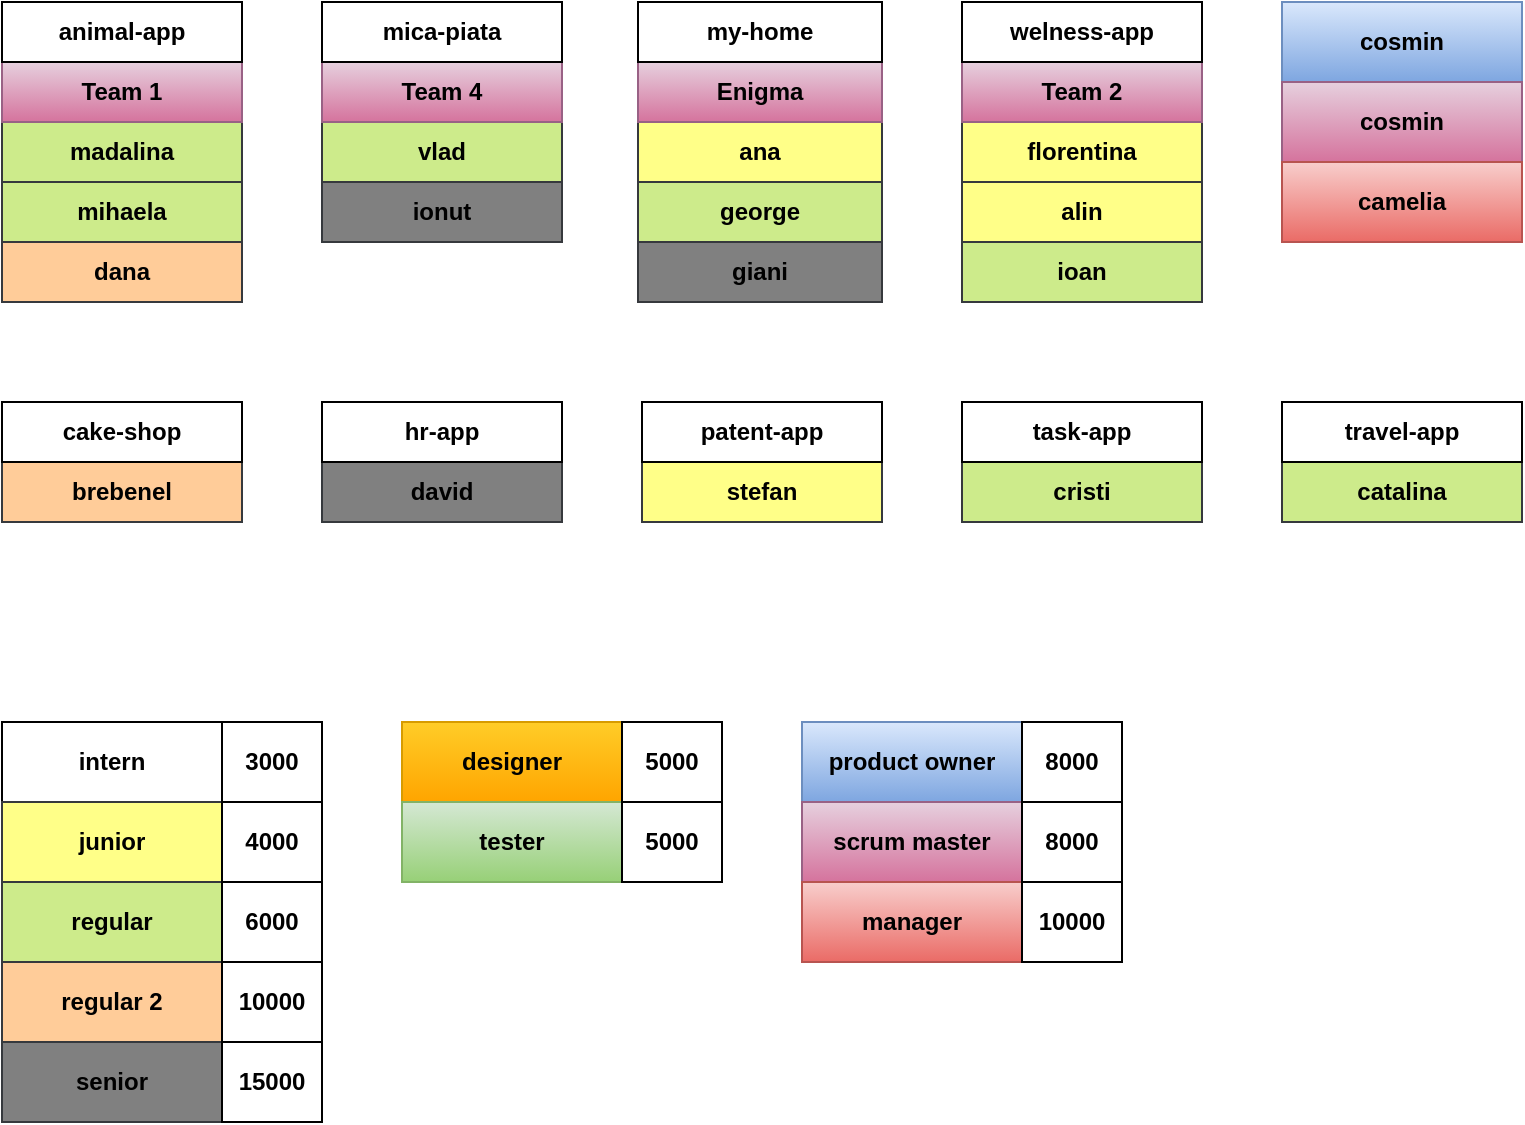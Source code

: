<mxfile version="14.7.4" type="embed"><diagram id="mBz3AGuGxKc1HoNxblct" name="team"><mxGraphModel dx="953" dy="698" grid="1" gridSize="10" guides="1" tooltips="1" connect="1" arrows="1" fold="1" page="1" pageScale="1" pageWidth="850" pageHeight="1100" math="0" shadow="0"><root><mxCell id="0"/><mxCell id="1" parent="0"/><mxCell id="2" value="intern" style="rounded=0;whiteSpace=wrap;html=1;fontStyle=1" parent="1" vertex="1"><mxGeometry x="40" y="400" width="110" height="40" as="geometry"/></mxCell><mxCell id="3" value="junior" style="rounded=0;whiteSpace=wrap;html=1;fillColor=#ffff88;strokeColor=#36393d;fontStyle=1" parent="1" vertex="1"><mxGeometry x="40" y="440" width="110" height="40" as="geometry"/></mxCell><mxCell id="4" value="senior" style="rounded=0;whiteSpace=wrap;html=1;strokeColor=#36393d;fontStyle=1;fillColor=#808080;" parent="1" vertex="1"><mxGeometry x="40" y="560" width="110" height="40" as="geometry"/></mxCell><mxCell id="5" value="regular" style="rounded=0;whiteSpace=wrap;html=1;fillColor=#cdeb8b;strokeColor=#36393d;fontStyle=1;" parent="1" vertex="1"><mxGeometry x="40" y="480" width="110" height="40" as="geometry"/></mxCell><mxCell id="6" value="regular 2" style="rounded=0;whiteSpace=wrap;html=1;strokeColor=#36393d;fontStyle=1;fillColor=#FFCC99;" parent="1" vertex="1"><mxGeometry x="40" y="520" width="110" height="40" as="geometry"/></mxCell><mxCell id="26" value="" style="group" parent="1" vertex="1" connectable="0"><mxGeometry x="360" y="240" width="120" height="60" as="geometry"/></mxCell><mxCell id="27" value="stefan" style="rounded=0;whiteSpace=wrap;html=1;fillColor=#ffff88;strokeColor=#36393d;fontStyle=1" parent="26" vertex="1"><mxGeometry y="30" width="120.0" height="30" as="geometry"/></mxCell><mxCell id="28" value="patent-app" style="rounded=0;whiteSpace=wrap;html=1;fontStyle=1" parent="26" vertex="1"><mxGeometry width="120.0" height="30" as="geometry"/></mxCell><mxCell id="41" value="3000" style="rounded=0;whiteSpace=wrap;html=1;fontStyle=1" parent="1" vertex="1"><mxGeometry x="150" y="400" width="50" height="40" as="geometry"/></mxCell><mxCell id="42" value="4000" style="rounded=0;whiteSpace=wrap;html=1;fontStyle=1" parent="1" vertex="1"><mxGeometry x="150" y="440" width="50" height="40" as="geometry"/></mxCell><mxCell id="43" value="6000" style="rounded=0;whiteSpace=wrap;html=1;fontStyle=1" parent="1" vertex="1"><mxGeometry x="150" y="480" width="50" height="40" as="geometry"/></mxCell><mxCell id="44" value="15000" style="rounded=0;whiteSpace=wrap;html=1;fontStyle=1" parent="1" vertex="1"><mxGeometry x="150" y="560" width="50" height="40" as="geometry"/></mxCell><mxCell id="45" value="10000" style="rounded=0;whiteSpace=wrap;html=1;fontStyle=1" parent="1" vertex="1"><mxGeometry x="150" y="520" width="50" height="40" as="geometry"/></mxCell><mxCell id="46" value="product owner" style="rounded=0;whiteSpace=wrap;html=1;fillColor=#dae8fc;strokeColor=#6c8ebf;fontStyle=1;gradientColor=#7ea6e0;" parent="1" vertex="1"><mxGeometry x="440" y="400" width="110" height="40" as="geometry"/></mxCell><mxCell id="48" value="8000" style="rounded=0;whiteSpace=wrap;html=1;fontStyle=1" parent="1" vertex="1"><mxGeometry x="550" y="400" width="50" height="40" as="geometry"/></mxCell><mxCell id="49" value="scrum master" style="rounded=0;whiteSpace=wrap;html=1;fillColor=#e6d0de;strokeColor=#996185;fontStyle=1;gradientColor=#d5739d;" parent="1" vertex="1"><mxGeometry x="440" y="440" width="110" height="40" as="geometry"/></mxCell><mxCell id="50" value="8000" style="rounded=0;whiteSpace=wrap;html=1;fontStyle=1" parent="1" vertex="1"><mxGeometry x="550" y="440" width="50" height="40" as="geometry"/></mxCell><mxCell id="51" value="manager" style="rounded=0;whiteSpace=wrap;html=1;fillColor=#f8cecc;strokeColor=#b85450;fontStyle=1;gradientColor=#ea6b66;" parent="1" vertex="1"><mxGeometry x="440" y="480" width="110" height="40" as="geometry"/></mxCell><mxCell id="52" value="10000" style="rounded=0;whiteSpace=wrap;html=1;fontStyle=1" parent="1" vertex="1"><mxGeometry x="550" y="480" width="50" height="40" as="geometry"/></mxCell><mxCell id="56" value="designer" style="rounded=0;whiteSpace=wrap;html=1;fillColor=#ffcd28;strokeColor=#d79b00;fontStyle=1;gradientColor=#ffa500;" parent="1" vertex="1"><mxGeometry x="240" y="400" width="110" height="40" as="geometry"/></mxCell><mxCell id="57" value="5000" style="rounded=0;whiteSpace=wrap;html=1;fontStyle=1" parent="1" vertex="1"><mxGeometry x="350" y="400" width="50" height="40" as="geometry"/></mxCell><mxCell id="58" value="tester" style="rounded=0;whiteSpace=wrap;html=1;fillColor=#d5e8d4;strokeColor=#82b366;fontStyle=1;gradientColor=#97d077;" parent="1" vertex="1"><mxGeometry x="240" y="440" width="110" height="40" as="geometry"/></mxCell><mxCell id="59" value="5000" style="rounded=0;whiteSpace=wrap;html=1;fontStyle=1" parent="1" vertex="1"><mxGeometry x="350" y="440" width="50" height="40" as="geometry"/></mxCell><mxCell id="87" value="" style="group" parent="1" vertex="1" connectable="0"><mxGeometry x="680" y="240" width="120" height="60" as="geometry"/></mxCell><mxCell id="88" value="catalina" style="rounded=0;whiteSpace=wrap;html=1;fillColor=#cdeb8b;strokeColor=#36393d;fontStyle=1;" parent="87" vertex="1"><mxGeometry y="30" width="120.0" height="30" as="geometry"/></mxCell><mxCell id="89" value="travel-app" style="rounded=0;whiteSpace=wrap;html=1;fontStyle=1" parent="87" vertex="1"><mxGeometry width="120.0" height="30" as="geometry"/></mxCell><mxCell id="90" value="" style="group" parent="1" vertex="1" connectable="0"><mxGeometry x="520" y="240" width="120" height="60" as="geometry"/></mxCell><mxCell id="91" value="cristi" style="rounded=0;whiteSpace=wrap;html=1;fillColor=#cdeb8b;strokeColor=#36393d;fontStyle=1;" parent="90" vertex="1"><mxGeometry y="30" width="120.0" height="30" as="geometry"/></mxCell><mxCell id="92" value="task-app" style="rounded=0;whiteSpace=wrap;html=1;fontStyle=1" parent="90" vertex="1"><mxGeometry width="120.0" height="30" as="geometry"/></mxCell><mxCell id="93" value="" style="group" parent="1" vertex="1" connectable="0"><mxGeometry x="40" y="240" width="120" height="60" as="geometry"/></mxCell><mxCell id="94" value="brebenel" style="rounded=0;whiteSpace=wrap;html=1;strokeColor=#36393d;fontStyle=1;fillColor=#FFCC99;" parent="93" vertex="1"><mxGeometry y="30" width="120.0" height="30" as="geometry"/></mxCell><mxCell id="95" value="cake-shop" style="rounded=0;whiteSpace=wrap;html=1;fontStyle=1" parent="93" vertex="1"><mxGeometry width="120.0" height="30" as="geometry"/></mxCell><mxCell id="96" value="" style="group" parent="1" vertex="1" connectable="0"><mxGeometry x="200" y="240" width="120" height="60" as="geometry"/></mxCell><mxCell id="97" value="david" style="rounded=0;whiteSpace=wrap;html=1;strokeColor=#36393d;fontStyle=1;fillColor=#808080;" parent="96" vertex="1"><mxGeometry y="30" width="120" height="30" as="geometry"/></mxCell><mxCell id="98" value="hr-app" style="rounded=0;whiteSpace=wrap;html=1;fontStyle=1" parent="96" vertex="1"><mxGeometry width="120" height="30" as="geometry"/></mxCell><mxCell id="116" value="" style="group" vertex="1" connectable="0" parent="1"><mxGeometry x="40" y="40" width="120" height="150" as="geometry"/></mxCell><mxCell id="65" value="madalina" style="rounded=0;whiteSpace=wrap;html=1;fillColor=#cdeb8b;strokeColor=#36393d;fontStyle=1;" parent="116" vertex="1"><mxGeometry y="60" width="120.0" height="30" as="geometry"/></mxCell><mxCell id="66" value="mihaela" style="rounded=0;whiteSpace=wrap;html=1;fillColor=#cdeb8b;strokeColor=#36393d;fontStyle=1;" parent="116" vertex="1"><mxGeometry y="90" width="120.0" height="30" as="geometry"/></mxCell><mxCell id="67" value="dana" style="rounded=0;whiteSpace=wrap;html=1;strokeColor=#36393d;fontStyle=1;fillColor=#FFCC99;" parent="116" vertex="1"><mxGeometry y="120" width="120.0" height="30" as="geometry"/></mxCell><mxCell id="76" value="Team 1" style="rounded=0;whiteSpace=wrap;html=1;fontStyle=1;gradientColor=#d5739d;fillColor=#e6d0de;strokeColor=#996185;" parent="116" vertex="1"><mxGeometry y="30" width="120.0" height="30" as="geometry"/></mxCell><mxCell id="80" value="animal-app" style="rounded=0;whiteSpace=wrap;html=1;fontStyle=1" parent="116" vertex="1"><mxGeometry width="120.0" height="30" as="geometry"/></mxCell><mxCell id="117" value="" style="group" vertex="1" connectable="0" parent="1"><mxGeometry x="200" y="40" width="120" height="120" as="geometry"/></mxCell><mxCell id="74" value="ionut" style="rounded=0;whiteSpace=wrap;html=1;strokeColor=#36393d;fontStyle=1;fillColor=#808080;" parent="117" vertex="1"><mxGeometry y="90" width="120" height="30" as="geometry"/></mxCell><mxCell id="75" value="vlad" style="rounded=0;whiteSpace=wrap;html=1;fillColor=#cdeb8b;strokeColor=#36393d;fontStyle=1;" parent="117" vertex="1"><mxGeometry y="60" width="120" height="30" as="geometry"/></mxCell><mxCell id="79" value="Team 4" style="rounded=0;whiteSpace=wrap;html=1;fontStyle=1;gradientColor=#d5739d;fillColor=#e6d0de;strokeColor=#996185;" parent="117" vertex="1"><mxGeometry y="30" width="120" height="30" as="geometry"/></mxCell><mxCell id="83" value="mica-piata" style="rounded=0;whiteSpace=wrap;html=1;fontStyle=1" parent="117" vertex="1"><mxGeometry width="120" height="30" as="geometry"/></mxCell><mxCell id="118" value="" style="group" vertex="1" connectable="0" parent="1"><mxGeometry x="358" y="40" width="122" height="150" as="geometry"/></mxCell><mxCell id="71" value="giani" style="rounded=0;whiteSpace=wrap;html=1;strokeColor=#36393d;fontStyle=1;fillColor=#808080;" parent="118" vertex="1"><mxGeometry y="120" width="122" height="30" as="geometry"/></mxCell><mxCell id="72" value="george" style="rounded=0;whiteSpace=wrap;html=1;fillColor=#cdeb8b;strokeColor=#36393d;fontStyle=1;" parent="118" vertex="1"><mxGeometry y="90" width="122" height="30" as="geometry"/></mxCell><mxCell id="73" value="ana" style="rounded=0;whiteSpace=wrap;html=1;fillColor=#ffff88;strokeColor=#36393d;fontStyle=1" parent="118" vertex="1"><mxGeometry y="60" width="122" height="30" as="geometry"/></mxCell><mxCell id="78" value="Enigma" style="rounded=0;whiteSpace=wrap;html=1;fontStyle=1;gradientColor=#d5739d;fillColor=#e6d0de;strokeColor=#996185;" parent="118" vertex="1"><mxGeometry y="30" width="122" height="30" as="geometry"/></mxCell><mxCell id="82" value="my-home" style="rounded=0;whiteSpace=wrap;html=1;fontStyle=1" parent="118" vertex="1"><mxGeometry width="122" height="30" as="geometry"/></mxCell><mxCell id="119" value="" style="group" vertex="1" connectable="0" parent="1"><mxGeometry x="520" y="40" width="120" height="150" as="geometry"/></mxCell><mxCell id="68" value="florentina" style="rounded=0;whiteSpace=wrap;html=1;fillColor=#ffff88;strokeColor=#36393d;fontStyle=1" parent="119" vertex="1"><mxGeometry y="60" width="120.0" height="30" as="geometry"/></mxCell><mxCell id="69" value="ioan" style="rounded=0;whiteSpace=wrap;html=1;fillColor=#cdeb8b;strokeColor=#36393d;fontStyle=1;" parent="119" vertex="1"><mxGeometry y="120" width="120.0" height="30" as="geometry"/></mxCell><mxCell id="70" value="alin" style="rounded=0;whiteSpace=wrap;html=1;fillColor=#ffff88;strokeColor=#36393d;fontStyle=1" parent="119" vertex="1"><mxGeometry y="90" width="120.0" height="30" as="geometry"/></mxCell><mxCell id="77" value="Team 2" style="rounded=0;whiteSpace=wrap;html=1;fontStyle=1;gradientColor=#d5739d;fillColor=#e6d0de;strokeColor=#996185;" parent="119" vertex="1"><mxGeometry y="30" width="120.0" height="30" as="geometry"/></mxCell><mxCell id="81" value="welness-app" style="rounded=0;whiteSpace=wrap;html=1;fontStyle=1" parent="119" vertex="1"><mxGeometry width="120.0" height="30" as="geometry"/></mxCell><mxCell id="120" value="" style="group" vertex="1" connectable="0" parent="1"><mxGeometry x="680" y="40" width="120" height="120" as="geometry"/></mxCell><mxCell id="53" value="cosmin" style="rounded=0;whiteSpace=wrap;html=1;fillColor=#dae8fc;strokeColor=#6c8ebf;fontStyle=1;gradientColor=#7ea6e0;" parent="120" vertex="1"><mxGeometry width="120" height="40" as="geometry"/></mxCell><mxCell id="54" value="cosmin" style="rounded=0;whiteSpace=wrap;html=1;fillColor=#e6d0de;strokeColor=#996185;fontStyle=1;gradientColor=#d5739d;" parent="120" vertex="1"><mxGeometry y="40" width="120" height="40" as="geometry"/></mxCell><mxCell id="55" value="camelia" style="rounded=0;whiteSpace=wrap;html=1;fillColor=#f8cecc;strokeColor=#b85450;fontStyle=1;gradientColor=#ea6b66;" parent="120" vertex="1"><mxGeometry y="80" width="120" height="40" as="geometry"/></mxCell></root></mxGraphModel></diagram></mxfile>